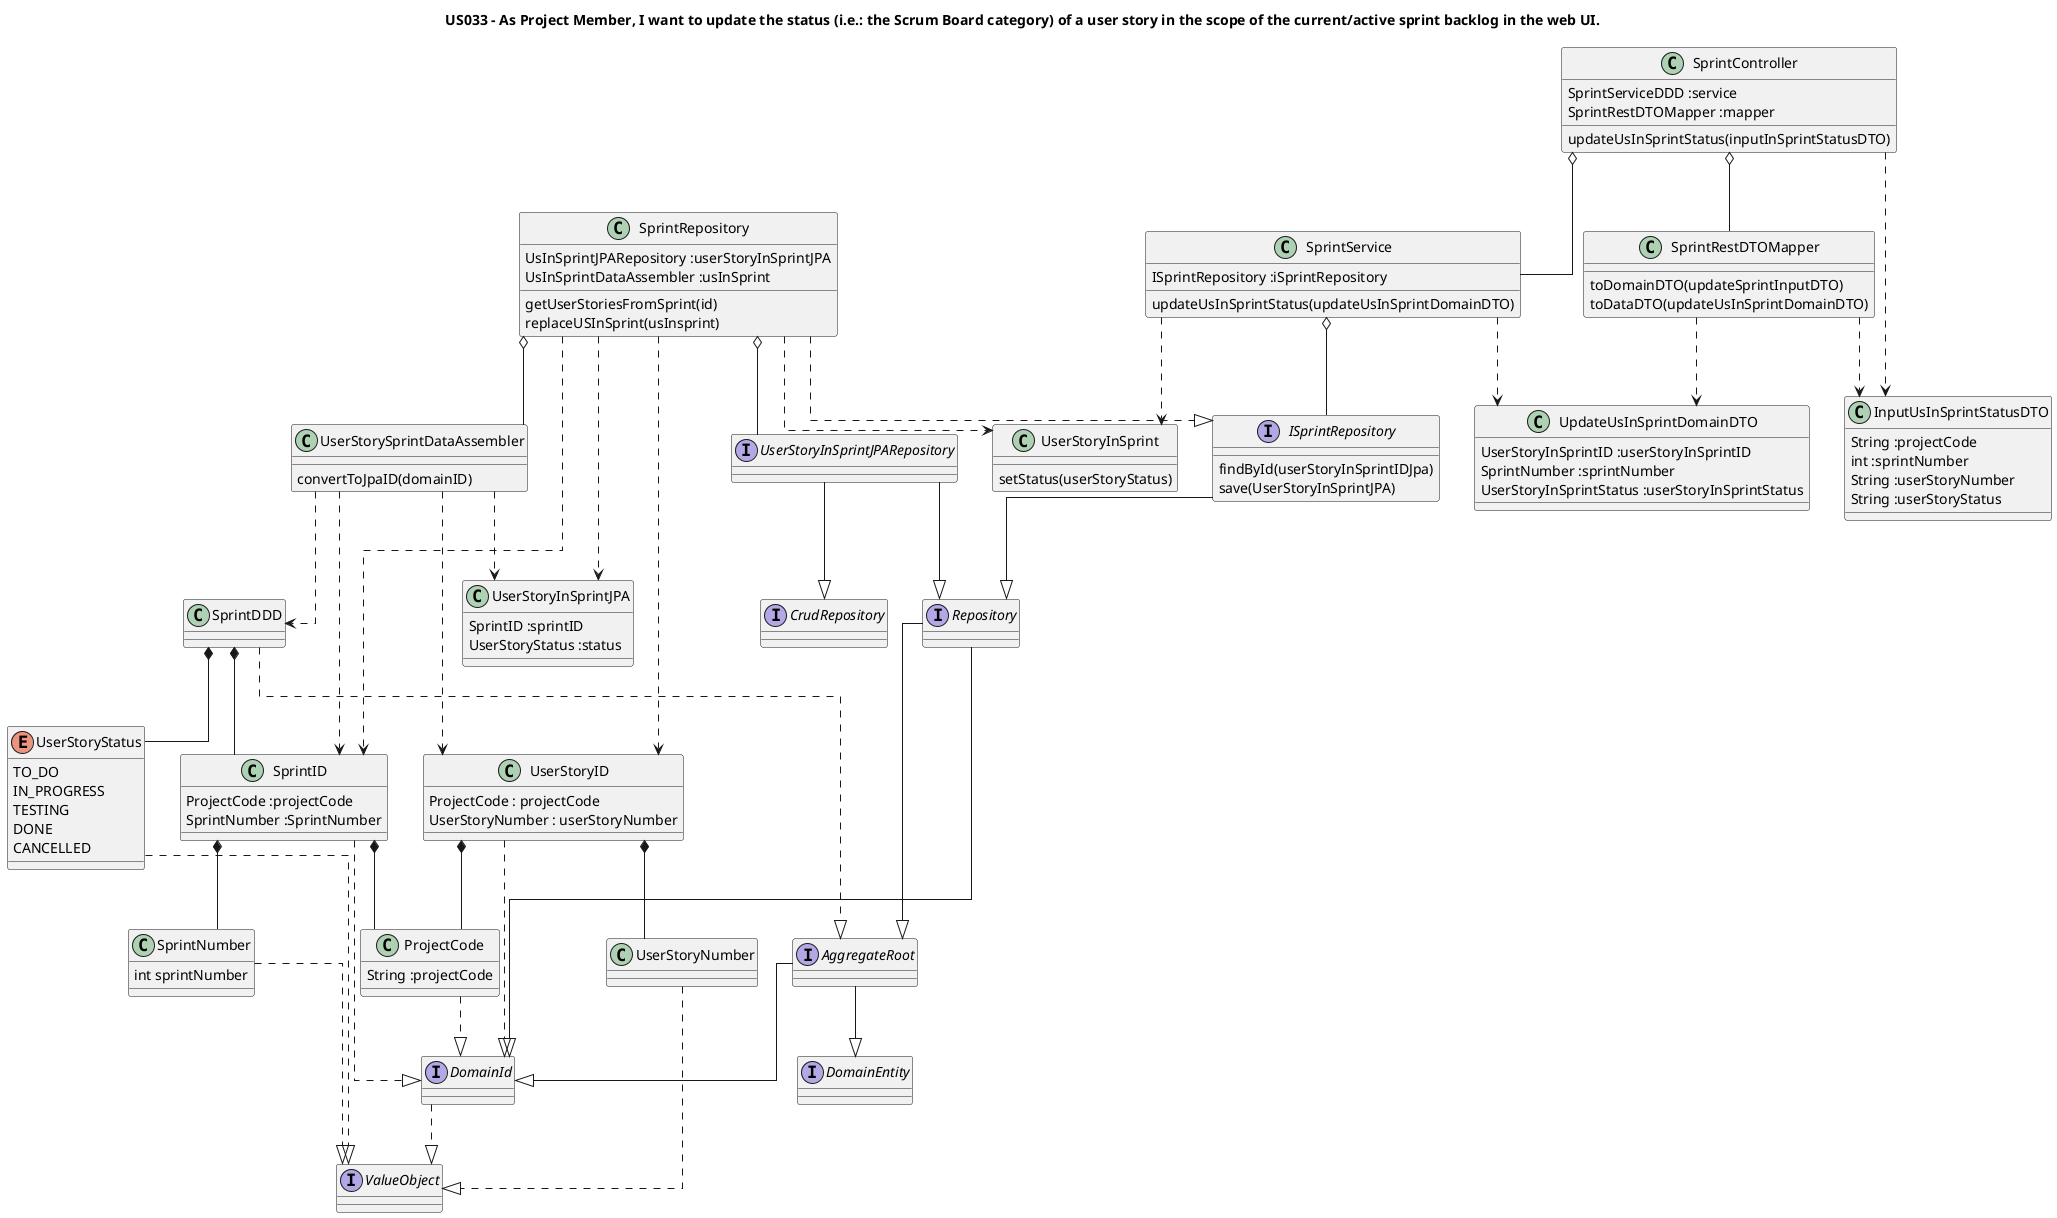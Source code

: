 @startuml
skinparam linetype ortho
title "US033 - As Project Member, I want to update the status (i.e.: the Scrum Board category) of a user story in the scope of the current/active sprint backlog in the web UI."

class SprintController {
SprintServiceDDD :service
SprintRestDTOMapper :mapper
updateUsInSprintStatus(inputInSprintStatusDTO)
}

class SprintService {
ISprintRepository :iSprintRepository
updateUsInSprintStatus(updateUsInSprintDomainDTO)
}

class SprintRepository {
UsInSprintJPARepository :userStoryInSprintJPA
UsInSprintDataAssembler :usInSprint
getUserStoriesFromSprint(id)
replaceUSInSprint(usInsprint)
}

class UserStorySprintDataAssembler {
convertToJpaID(domainID)
}

Interface UserStoryInSprintJPARepository {
}

class UserStoryInSprint {
setStatus(userStoryStatus)
}

class UserStoryInSprintJPA {
SprintID :sprintID
UserStoryStatus :status
}

class SprintRestDTOMapper {
toDomainDTO(updateSprintInputDTO)
toDataDTO(updateUsInSprintDomainDTO)
}

class InputUsInSprintStatusDTO  {
String :projectCode
int :sprintNumber
String :userStoryNumber
String :userStoryStatus
}

class UpdateUsInSprintDomainDTO  {
UserStoryInSprintID :userStoryInSprintID
SprintNumber :sprintNumber
UserStoryInSprintStatus :userStoryInSprintStatus
}

enum UserStoryStatus{
TO_DO
IN_PROGRESS
TESTING
DONE
CANCELLED
}

class SprintID{
ProjectCode :projectCode
SprintNumber :SprintNumber
}

class UserStoryID {
ProjectCode : projectCode
UserStoryNumber : userStoryNumber
}

class ProjectCode{
String :projectCode
}

class SprintNumber{
int sprintNumber
}

interface ISprintRepository{
findById(userStoryInSprintIDJpa)
save(UserStoryInSprintJPA)
}
interface Repository
interface CrudRepository
interface DomainId
interface AggregateRoot
interface DomainEntity
interface ValueObject

UserStorySprintDataAssembler ..> SprintID
UserStorySprintDataAssembler ..> UserStoryID
UserStorySprintDataAssembler ..> UserStoryInSprintJPA
UserStorySprintDataAssembler ..> SprintDDD

SprintRestDTOMapper ..> UpdateUsInSprintDomainDTO
SprintRestDTOMapper ..> InputUsInSprintStatusDTO

SprintController o--  SprintService
SprintController o-- SprintRestDTOMapper
SprintController ..> InputUsInSprintStatusDTO

SprintService ..> UpdateUsInSprintDomainDTO
SprintService o-- ISprintRepository
SprintService ..> UserStoryInSprint

SprintRepository ..|> ISprintRepository
SprintRepository o-- UserStorySprintDataAssembler
SprintRepository o-- UserStoryInSprintJPARepository
SprintRepository ..> UserStoryInSprint
SprintRepository ..> UserStoryInSprintJPA
SprintRepository ..> SprintID
SprintRepository ..> UserStoryID


ISprintRepository --|> Repository
UserStoryInSprintJPARepository --|> Repository

UserStoryInSprintJPARepository --|> CrudRepository

SprintDDD *-- UserStoryStatus
SprintDDD *-- SprintID
SprintDDD -..|> AggregateRoot

UserStoryStatus -..|> ValueObject
UserStoryNumber -..|> ValueObject
SprintNumber -..|> ValueObject


SprintID ..|> DomainId
SprintID *-- ProjectCode
SprintID *-- SprintNumber

UserStoryID ..|> DomainId
UserStoryID *-- ProjectCode
UserStoryID *-- UserStoryNumber


ProjectCode ..|> DomainId

DomainId ..|> ValueObject

AggregateRoot --|> DomainId
AggregateRoot --|> DomainEntity

Repository --|> DomainId
Repository --|> AggregateRoot
@enduml
